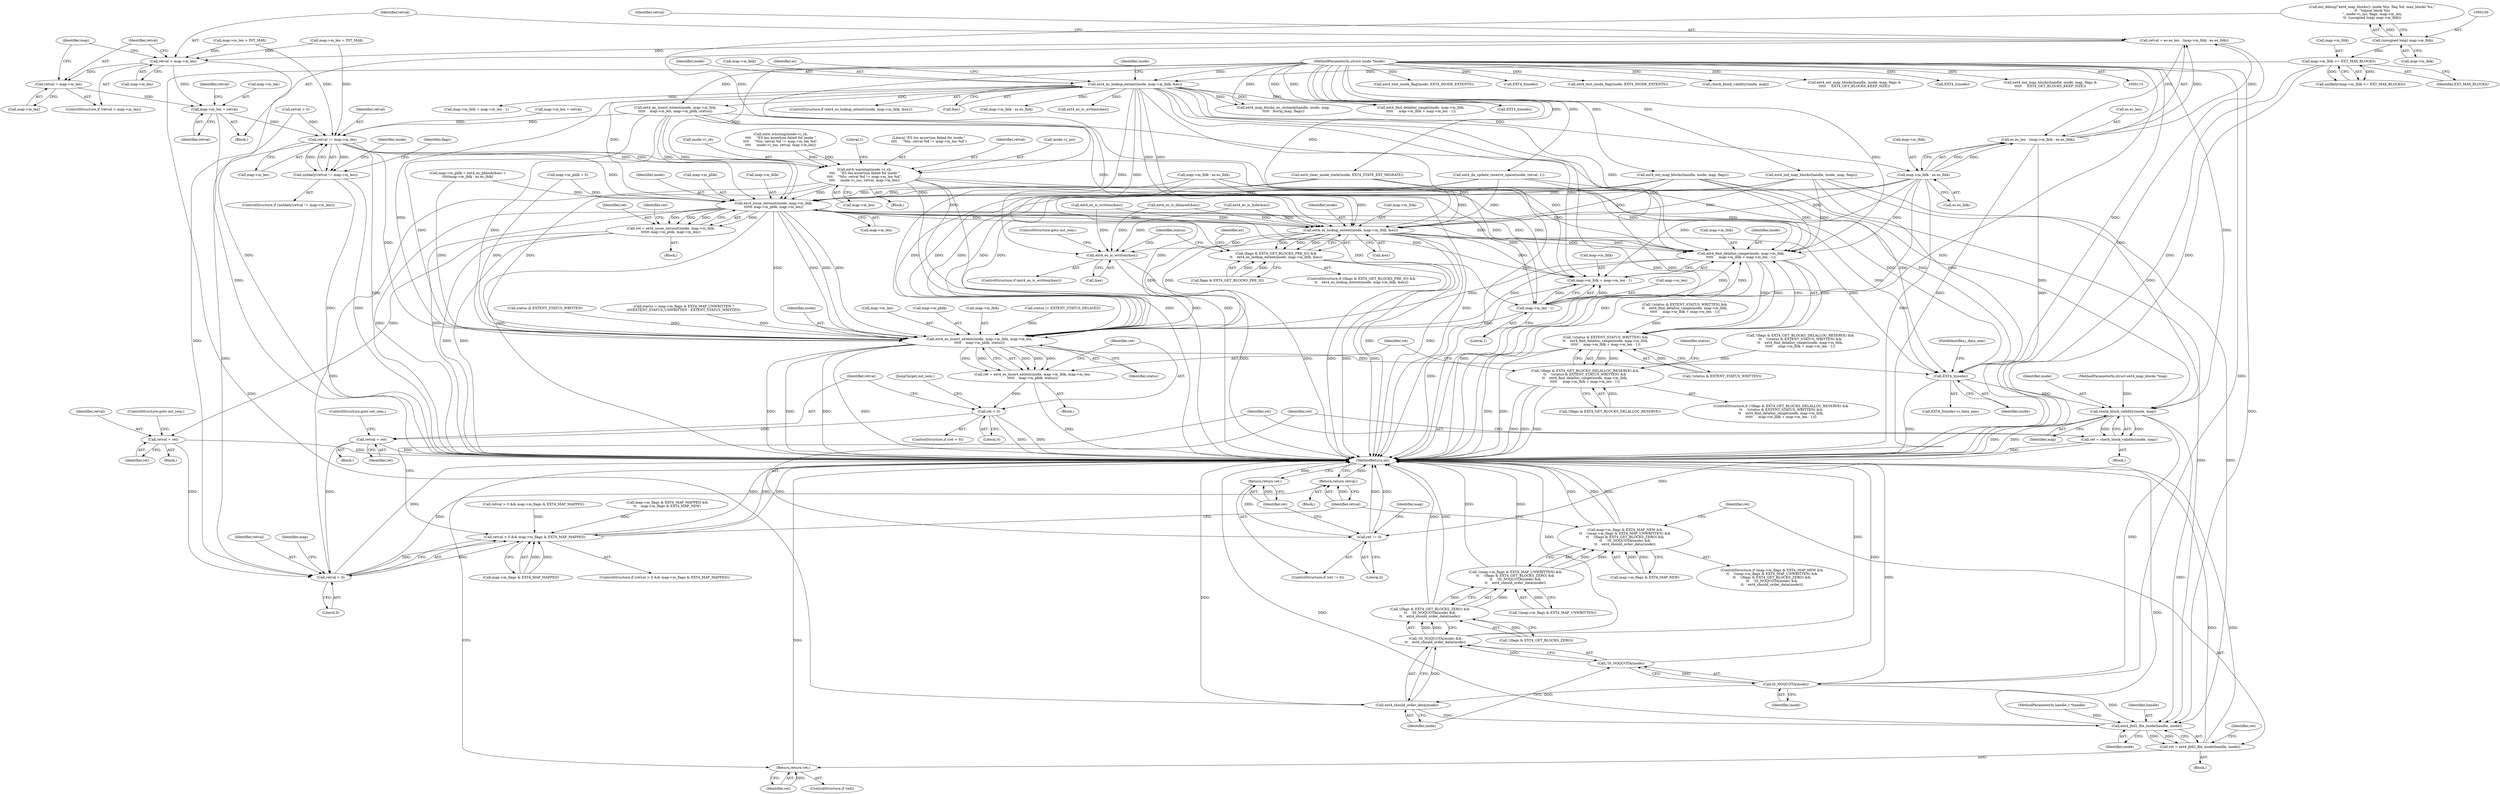 digraph "0_linux_06bd3c36a733ac27962fea7d6f47168841376824@integer" {
"1000263" [label="(Call,retval = es.es_len - (map->m_lblk - es.es_lblk))"];
"1000265" [label="(Call,es.es_len - (map->m_lblk - es.es_lblk))"];
"1000269" [label="(Call,map->m_lblk - es.es_lblk)"];
"1000177" [label="(Call,ext4_es_lookup_extent(inode, map->m_lblk, &es))"];
"1000117" [label="(MethodParameterIn,struct inode *inode)"];
"1000168" [label="(Call,map->m_lblk >= EXT_MAX_BLOCKS)"];
"1000149" [label="(Call,(unsigned long) map->m_lblk)"];
"1000277" [label="(Call,retval > map->m_len)"];
"1000282" [label="(Call,retval = map->m_len)"];
"1000287" [label="(Call,map->m_len = retval)"];
"1000545" [label="(Call,retval != map->m_len)"];
"1000544" [label="(Call,unlikely(retval != map->m_len))"];
"1000551" [label="(Call,ext4_warning(inode->i_sb,\n\t\t\t\t     \"ES len assertion failed for inode \"\n\t\t\t\t     \"%lu: retval %d != map->m_len %d\",\n\t\t\t\t     inode->i_ino, retval, map->m_len))"];
"1000584" [label="(Call,ext4_issue_zeroout(inode, map->m_lblk,\n\t\t\t\t\t\t map->m_pblk, map->m_len))"];
"1000582" [label="(Call,ret = ext4_issue_zeroout(inode, map->m_lblk,\n\t\t\t\t\t\t map->m_pblk, map->m_len))"];
"1000598" [label="(Call,retval = ret)"];
"1000690" [label="(Call,retval > 0)"];
"1000689" [label="(Call,retval > 0 && map->m_flags & EXT4_MAP_MAPPED)"];
"1000745" [label="(Return,return retval;)"];
"1000607" [label="(Call,ext4_es_lookup_extent(inode, map->m_lblk, &es))"];
"1000603" [label="(Call,(flags & EXT4_GET_BLOCKS_PRE_IO) &&\n\t\t    ext4_es_lookup_extent(inode, map->m_lblk, &es))"];
"1000616" [label="(Call,ext4_es_is_written(&es))"];
"1000641" [label="(Call,ext4_find_delalloc_range(inode, map->m_lblk,\n\t\t\t\t\t     map->m_lblk + map->m_len - 1))"];
"1000636" [label="(Call,!(status & EXTENT_STATUS_WRITTEN) &&\n\t\t    ext4_find_delalloc_range(inode, map->m_lblk,\n\t\t\t\t\t     map->m_lblk + map->m_len - 1))"];
"1000631" [label="(Call,!(flags & EXT4_GET_BLOCKS_DELALLOC_RESERVE) &&\n\t\t    !(status & EXTENT_STATUS_WRITTEN) &&\n\t\t    ext4_find_delalloc_range(inode, map->m_lblk,\n\t\t\t\t\t     map->m_lblk + map->m_len - 1))"];
"1000660" [label="(Call,ext4_es_insert_extent(inode, map->m_lblk, map->m_len,\n\t\t\t\t\t    map->m_pblk, status))"];
"1000658" [label="(Call,ret = ext4_es_insert_extent(inode, map->m_lblk, map->m_len,\n\t\t\t\t\t    map->m_pblk, status))"];
"1000673" [label="(Call,ret < 0)"];
"1000677" [label="(Call,retval = ret)"];
"1000685" [label="(Call,EXT4_I(inode))"];
"1000701" [label="(Call,check_block_validity(inode, map))"];
"1000699" [label="(Call,ret = check_block_validity(inode, map))"];
"1000705" [label="(Call,ret != 0)"];
"1000708" [label="(Return,return ret;)"];
"1000731" [label="(Call,IS_NOQUOTA(inode))"];
"1000730" [label="(Call,!IS_NOQUOTA(inode))"];
"1000729" [label="(Call,!IS_NOQUOTA(inode) &&\n\t\t    ext4_should_order_data(inode))"];
"1000724" [label="(Call,!(flags & EXT4_GET_BLOCKS_ZERO) &&\n\t\t    !IS_NOQUOTA(inode) &&\n\t\t    ext4_should_order_data(inode))"];
"1000717" [label="(Call,!(map->m_flags & EXT4_MAP_UNWRITTEN) &&\n\t\t    !(flags & EXT4_GET_BLOCKS_ZERO) &&\n\t\t    !IS_NOQUOTA(inode) &&\n\t\t    ext4_should_order_data(inode))"];
"1000711" [label="(Call,map->m_flags & EXT4_MAP_NEW &&\n\t\t    !(map->m_flags & EXT4_MAP_UNWRITTEN) &&\n\t\t    !(flags & EXT4_GET_BLOCKS_ZERO) &&\n\t\t    !IS_NOQUOTA(inode) &&\n\t\t    ext4_should_order_data(inode))"];
"1000733" [label="(Call,ext4_should_order_data(inode))"];
"1000738" [label="(Call,ext4_jbd2_file_inode(handle, inode))"];
"1000736" [label="(Call,ret = ext4_jbd2_file_inode(handle, inode))"];
"1000743" [label="(Return,return ret;)"];
"1000646" [label="(Call,map->m_lblk + map->m_len - 1)"];
"1000650" [label="(Call,map->m_len - 1)"];
"1000283" [label="(Identifier,retval)"];
"1000177" [label="(Call,ext4_es_lookup_extent(inode, map->m_lblk, &es))"];
"1000660" [label="(Call,ext4_es_insert_extent(inode, map->m_lblk, map->m_len,\n\t\t\t\t\t    map->m_pblk, status))"];
"1000491" [label="(Call,ext4_test_inode_flag(inode, EXT4_INODE_EXTENTS))"];
"1000279" [label="(Call,map->m_len)"];
"1000668" [label="(Call,map->m_pblk)"];
"1000651" [label="(Call,map->m_len)"];
"1000277" [label="(Call,retval > map->m_len)"];
"1000544" [label="(Call,unlikely(retval != map->m_len))"];
"1000597" [label="(Block,)"];
"1000600" [label="(Identifier,ret)"];
"1000745" [label="(Return,return retval;)"];
"1000463" [label="(Call,retval > 0 && map->m_flags & EXT4_MAP_MAPPED)"];
"1000118" [label="(MethodParameterIn,struct ext4_map_blocks *map)"];
"1000706" [label="(Identifier,ret)"];
"1000744" [label="(Identifier,ret)"];
"1000264" [label="(Identifier,retval)"];
"1000406" [label="(Call,ext4_es_insert_extent(inode, map->m_lblk,\n\t\t\t\t\t    map->m_len, map->m_pblk, status))"];
"1000685" [label="(Call,EXT4_I(inode))"];
"1000693" [label="(Call,map->m_flags & EXT4_MAP_MAPPED)"];
"1000642" [label="(Identifier,inode)"];
"1000552" [label="(Call,inode->i_sb)"];
"1000257" [label="(Block,)"];
"1000731" [label="(Call,IS_NOQUOTA(inode))"];
"1000630" [label="(ControlStructure,if (!(flags & EXT4_GET_BLOCKS_DELALLOC_RESERVE) &&\n\t\t    !(status & EXTENT_STATUS_WRITTEN) &&\n\t\t    ext4_find_delalloc_range(inode, map->m_lblk,\n\t\t\t\t\t     map->m_lblk + map->m_len - 1)))"];
"1000187" [label="(Call,ext4_es_is_written(&es))"];
"1000738" [label="(Call,ext4_jbd2_file_inode(handle, inode))"];
"1000604" [label="(Call,flags & EXT4_GET_BLOCKS_PRE_IO)"];
"1000547" [label="(Call,map->m_len)"];
"1000704" [label="(ControlStructure,if (ret != 0))"];
"1000609" [label="(Call,map->m_lblk)"];
"1000689" [label="(Call,retval > 0 && map->m_flags & EXT4_MAP_MAPPED)"];
"1000615" [label="(ControlStructure,if (ext4_es_is_written(&es)))"];
"1000690" [label="(Call,retval > 0)"];
"1000739" [label="(Identifier,handle)"];
"1000710" [label="(ControlStructure,if (map->m_flags & EXT4_MAP_NEW &&\n\t\t    !(map->m_flags & EXT4_MAP_UNWRITTEN) &&\n\t\t    !(flags & EXT4_GET_BLOCKS_ZERO) &&\n\t\t    !IS_NOQUOTA(inode) &&\n\t\t    ext4_should_order_data(inode)))"];
"1000428" [label="(Call,EXT4_I(inode))"];
"1000675" [label="(Literal,0)"];
"1000676" [label="(Block,)"];
"1000747" [label="(MethodReturn,int)"];
"1000553" [label="(Identifier,inode)"];
"1000736" [label="(Call,ret = ext4_jbd2_file_inode(handle, inode))"];
"1000497" [label="(Call,ext4_ext_map_blocks(handle, inode, map, flags))"];
"1000691" [label="(Identifier,retval)"];
"1000225" [label="(Call,map->m_lblk - es.es_lblk)"];
"1000612" [label="(Call,&es)"];
"1000172" [label="(Identifier,EXT_MAX_BLOCKS)"];
"1000506" [label="(Call,ext4_ind_map_blocks(handle, inode, map, flags))"];
"1000179" [label="(Call,map->m_lblk)"];
"1000743" [label="(Return,return ret;)"];
"1000270" [label="(Call,map->m_lblk)"];
"1000662" [label="(Call,map->m_lblk)"];
"1000700" [label="(Identifier,ret)"];
"1000560" [label="(Call,map->m_len)"];
"1000570" [label="(Call,map->m_flags & EXT4_MAP_MAPPED &&\n\t\t    map->m_flags & EXT4_MAP_NEW)"];
"1000116" [label="(MethodParameterIn,handle_t *handle)"];
"1000258" [label="(Call,map->m_pblk = 0)"];
"1000596" [label="(Identifier,ret)"];
"1000299" [label="(Call,ext4_map_blocks_es_recheck(handle, inode, map,\n\t\t\t\t\t   &orig_map, flags))"];
"1000679" [label="(Identifier,ret)"];
"1000681" [label="(JumpTarget,out_sem:)"];
"1000194" [label="(Call,map->m_pblk = ext4_es_pblock(&es) +\n\t\t\t\t\tmap->m_lblk - es.es_lblk)"];
"1000732" [label="(Identifier,inode)"];
"1000564" [label="(Literal,1)"];
"1000541" [label="(Block,)"];
"1000734" [label="(Identifier,inode)"];
"1000740" [label="(Identifier,inode)"];
"1000265" [label="(Call,es.es_len - (map->m_lblk - es.es_lblk))"];
"1000678" [label="(Identifier,retval)"];
"1000671" [label="(Identifier,status)"];
"1000592" [label="(Call,map->m_len)"];
"1000168" [label="(Call,map->m_lblk >= EXT_MAX_BLOCKS)"];
"1000568" [label="(Identifier,flags)"];
"1000632" [label="(Call,!(flags & EXT4_GET_BLOCKS_DELALLOC_RESERVE))"];
"1000140" [label="(Call,ext_debug(\"ext4_map_blocks(): inode %lu, flag %d, max_blocks %u,\"\n\t\t  \"logical block %lu\n\", inode->i_ino, flags, map->m_len,\n\t\t  (unsigned long) map->m_lblk))"];
"1000677" [label="(Call,retval = ret)"];
"1000120" [label="(Block,)"];
"1000699" [label="(Call,ret = check_block_validity(inode, map))"];
"1000392" [label="(Call,map->m_lblk + map->m_len - 1)"];
"1000550" [label="(Block,)"];
"1000659" [label="(Identifier,ret)"];
"1000672" [label="(ControlStructure,if (ret < 0))"];
"1000117" [label="(MethodParameterIn,struct inode *inode)"];
"1000189" [label="(Identifier,es)"];
"1000555" [label="(Literal,\"ES len assertion failed for inode \"\n\t\t\t\t     \"%lu: retval %d != map->m_len %d\")"];
"1000692" [label="(Literal,0)"];
"1000382" [label="(Call,!(status & EXTENT_STATUS_WRITTEN) &&\n\t\t    ext4_find_delalloc_range(inode, map->m_lblk,\n\t\t\t\t\t     map->m_lblk + map->m_len - 1))"];
"1000387" [label="(Call,ext4_find_delalloc_range(inode, map->m_lblk,\n\t\t\t\t\t     map->m_lblk + map->m_len - 1))"];
"1000741" [label="(ControlStructure,if (ret))"];
"1000284" [label="(Call,map->m_len)"];
"1000733" [label="(Call,ext4_should_order_data(inode))"];
"1000352" [label="(Call,ext4_warning(inode->i_sb,\n\t\t\t\t     \"ES len assertion failed for inode \"\n\t\t\t\t     \"%lu: retval %d != map->m_len %d\",\n\t\t\t\t     inode->i_ino, retval, map->m_len))"];
"1000282" [label="(Call,retval = map->m_len)"];
"1000742" [label="(Identifier,ret)"];
"1000287" [label="(Call,map->m_len = retval)"];
"1000656" [label="(Identifier,status)"];
"1000543" [label="(ControlStructure,if (unlikely(retval != map->m_len)))"];
"1000586" [label="(Call,map->m_lblk)"];
"1000643" [label="(Call,map->m_lblk)"];
"1000582" [label="(Call,ret = ext4_issue_zeroout(inode, map->m_lblk,\n\t\t\t\t\t\t map->m_pblk, map->m_len))"];
"1000655" [label="(Call,status |= EXTENT_STATUS_DELAYED)"];
"1000151" [label="(Call,map->m_lblk)"];
"1000169" [label="(Call,map->m_lblk)"];
"1000705" [label="(Call,ret != 0)"];
"1000263" [label="(Call,retval = es.es_len - (map->m_lblk - es.es_lblk))"];
"1000737" [label="(Identifier,ret)"];
"1000161" [label="(Call,map->m_len = INT_MAX)"];
"1000718" [label="(Call,!(map->m_flags & EXT4_MAP_UNWRITTEN))"];
"1000254" [label="(Call,ext4_es_is_hole(&es))"];
"1000636" [label="(Call,!(status & EXTENT_STATUS_WRITTEN) &&\n\t\t    ext4_find_delalloc_range(inode, map->m_lblk,\n\t\t\t\t\t     map->m_lblk + map->m_len - 1))"];
"1000709" [label="(Identifier,ret)"];
"1000291" [label="(Identifier,retval)"];
"1000585" [label="(Identifier,inode)"];
"1000641" [label="(Call,ext4_find_delalloc_range(inode, map->m_lblk,\n\t\t\t\t\t     map->m_lblk + map->m_len - 1))"];
"1000730" [label="(Call,!IS_NOQUOTA(inode))"];
"1000314" [label="(Call,ext4_test_inode_flag(inode, EXT4_INODE_EXTENTS))"];
"1000583" [label="(Identifier,ret)"];
"1000711" [label="(Call,map->m_flags & EXT4_MAP_NEW &&\n\t\t    !(map->m_flags & EXT4_MAP_UNWRITTEN) &&\n\t\t    !(flags & EXT4_GET_BLOCKS_ZERO) &&\n\t\t    !IS_NOQUOTA(inode) &&\n\t\t    ext4_should_order_data(inode))"];
"1000638" [label="(Call,status & EXTENT_STATUS_WRITTEN)"];
"1000695" [label="(Identifier,map)"];
"1000746" [label="(Identifier,retval)"];
"1000377" [label="(Call,!(flags & EXT4_GET_BLOCKS_DELALLOC_RESERVE) &&\n\t\t    !(status & EXTENT_STATUS_WRITTEN) &&\n\t\t    ext4_find_delalloc_range(inode, map->m_lblk,\n\t\t\t\t\t     map->m_lblk + map->m_len - 1))"];
"1000647" [label="(Call,map->m_lblk)"];
"1000269" [label="(Call,map->m_lblk - es.es_lblk)"];
"1000266" [label="(Call,es.es_len)"];
"1000620" [label="(Call,status = map->m_flags & EXT4_MAP_UNWRITTEN ?\n\t\t\t\tEXTENT_STATUS_UNWRITTEN : EXTENT_STATUS_WRITTEN)"];
"1000687" [label="(FieldIdentifier,i_data_sem)"];
"1000176" [label="(ControlStructure,if (ext4_es_lookup_extent(inode, map->m_lblk, &es)))"];
"1000658" [label="(Call,ret = ext4_es_insert_extent(inode, map->m_lblk, map->m_len,\n\t\t\t\t\t    map->m_pblk, status))"];
"1000546" [label="(Identifier,retval)"];
"1000650" [label="(Call,map->m_len - 1)"];
"1000619" [label="(ControlStructure,goto out_sem;)"];
"1000522" [label="(Call,ext4_clear_inode_state(inode, EXT4_STATE_EXT_MIGRATE))"];
"1000654" [label="(Literal,1)"];
"1000607" [label="(Call,ext4_es_lookup_extent(inode, map->m_lblk, &es))"];
"1000149" [label="(Call,(unsigned long) map->m_lblk)"];
"1000538" [label="(Call,retval > 0)"];
"1000293" [label="(Identifier,retval)"];
"1000661" [label="(Identifier,inode)"];
"1000445" [label="(Call,check_block_validity(inode, map))"];
"1000545" [label="(Call,retval != map->m_len)"];
"1000665" [label="(Call,map->m_len)"];
"1000617" [label="(Call,&es)"];
"1000725" [label="(Call,!(flags & EXT4_GET_BLOCKS_ZERO))"];
"1000602" [label="(ControlStructure,if ((flags & EXT4_GET_BLOCKS_PRE_IO) &&\n\t\t    ext4_es_lookup_extent(inode, map->m_lblk, &es)))"];
"1000729" [label="(Call,!IS_NOQUOTA(inode) &&\n\t\t    ext4_should_order_data(inode))"];
"1000684" [label="(Call,EXT4_I(inode)->i_data_sem)"];
"1000276" [label="(ControlStructure,if (retval > map->m_len))"];
"1000320" [label="(Call,ext4_ext_map_blocks(handle, inode, map, flags &\n\t\t\t\t\t     EXT4_GET_BLOCKS_KEEP_SIZE))"];
"1000603" [label="(Call,(flags & EXT4_GET_BLOCKS_PRE_IO) &&\n\t\t    ext4_es_lookup_extent(inode, map->m_lblk, &es))"];
"1000288" [label="(Call,map->m_len)"];
"1000646" [label="(Call,map->m_lblk + map->m_len - 1)"];
"1000289" [label="(Identifier,map)"];
"1000156" [label="(Call,map->m_len > INT_MAX)"];
"1000598" [label="(Call,retval = ret)"];
"1000599" [label="(Identifier,retval)"];
"1000703" [label="(Identifier,map)"];
"1000589" [label="(Call,map->m_pblk)"];
"1000584" [label="(Call,ext4_issue_zeroout(inode, map->m_lblk,\n\t\t\t\t\t\t map->m_pblk, map->m_len))"];
"1000608" [label="(Identifier,inode)"];
"1000724" [label="(Call,!(flags & EXT4_GET_BLOCKS_ZERO) &&\n\t\t    !IS_NOQUOTA(inode) &&\n\t\t    ext4_should_order_data(inode))"];
"1000581" [label="(Block,)"];
"1000714" [label="(Identifier,map)"];
"1000708" [label="(Return,return ret;)"];
"1000712" [label="(Call,map->m_flags & EXT4_MAP_NEW)"];
"1000182" [label="(Call,&es)"];
"1000686" [label="(Identifier,inode)"];
"1000251" [label="(Call,ext4_es_is_delayed(&es))"];
"1000707" [label="(Literal,0)"];
"1000311" [label="(Identifier,inode)"];
"1000214" [label="(Call,ext4_es_is_written(&es))"];
"1000618" [label="(Identifier,es)"];
"1000178" [label="(Identifier,inode)"];
"1000601" [label="(ControlStructure,goto out_sem;)"];
"1000559" [label="(Identifier,retval)"];
"1000680" [label="(ControlStructure,goto out_sem;)"];
"1000735" [label="(Block,)"];
"1000487" [label="(Call,EXT4_I(inode))"];
"1000621" [label="(Identifier,status)"];
"1000674" [label="(Identifier,ret)"];
"1000273" [label="(Call,es.es_lblk)"];
"1000717" [label="(Call,!(map->m_flags & EXT4_MAP_UNWRITTEN) &&\n\t\t    !(flags & EXT4_GET_BLOCKS_ZERO) &&\n\t\t    !IS_NOQUOTA(inode) &&\n\t\t    ext4_should_order_data(inode))"];
"1000616" [label="(Call,ext4_es_is_written(&es))"];
"1000331" [label="(Call,ext4_ind_map_blocks(handle, inode, map, flags &\n\t\t\t\t\t     EXT4_GET_BLOCKS_KEEP_SIZE))"];
"1000551" [label="(Call,ext4_warning(inode->i_sb,\n\t\t\t\t     \"ES len assertion failed for inode \"\n\t\t\t\t     \"%lu: retval %d != map->m_len %d\",\n\t\t\t\t     inode->i_ino, retval, map->m_len))"];
"1000698" [label="(Block,)"];
"1000556" [label="(Call,inode->i_ino)"];
"1000243" [label="(Call,map->m_len = retval)"];
"1000701" [label="(Call,check_block_validity(inode, map))"];
"1000631" [label="(Call,!(flags & EXT4_GET_BLOCKS_DELALLOC_RESERVE) &&\n\t\t    !(status & EXTENT_STATUS_WRITTEN) &&\n\t\t    ext4_find_delalloc_range(inode, map->m_lblk,\n\t\t\t\t\t     map->m_lblk + map->m_len - 1))"];
"1000702" [label="(Identifier,inode)"];
"1000673" [label="(Call,ret < 0)"];
"1000278" [label="(Identifier,retval)"];
"1000688" [label="(ControlStructure,if (retval > 0 && map->m_flags & EXT4_MAP_MAPPED))"];
"1000202" [label="(Call,map->m_lblk - es.es_lblk)"];
"1000637" [label="(Call,!(status & EXTENT_STATUS_WRITTEN))"];
"1000167" [label="(Call,unlikely(map->m_lblk >= EXT_MAX_BLOCKS))"];
"1000310" [label="(Call,EXT4_I(inode))"];
"1000533" [label="(Call,ext4_da_update_reserve_space(inode, retval, 1))"];
"1000263" -> "1000257"  [label="AST: "];
"1000263" -> "1000265"  [label="CFG: "];
"1000264" -> "1000263"  [label="AST: "];
"1000265" -> "1000263"  [label="AST: "];
"1000278" -> "1000263"  [label="CFG: "];
"1000263" -> "1000747"  [label="DDG: "];
"1000265" -> "1000263"  [label="DDG: "];
"1000265" -> "1000263"  [label="DDG: "];
"1000263" -> "1000277"  [label="DDG: "];
"1000265" -> "1000269"  [label="CFG: "];
"1000266" -> "1000265"  [label="AST: "];
"1000269" -> "1000265"  [label="AST: "];
"1000265" -> "1000747"  [label="DDG: "];
"1000265" -> "1000747"  [label="DDG: "];
"1000269" -> "1000265"  [label="DDG: "];
"1000269" -> "1000265"  [label="DDG: "];
"1000269" -> "1000273"  [label="CFG: "];
"1000270" -> "1000269"  [label="AST: "];
"1000273" -> "1000269"  [label="AST: "];
"1000269" -> "1000747"  [label="DDG: "];
"1000269" -> "1000747"  [label="DDG: "];
"1000177" -> "1000269"  [label="DDG: "];
"1000269" -> "1000584"  [label="DDG: "];
"1000269" -> "1000607"  [label="DDG: "];
"1000269" -> "1000641"  [label="DDG: "];
"1000269" -> "1000646"  [label="DDG: "];
"1000269" -> "1000660"  [label="DDG: "];
"1000177" -> "1000176"  [label="AST: "];
"1000177" -> "1000182"  [label="CFG: "];
"1000178" -> "1000177"  [label="AST: "];
"1000179" -> "1000177"  [label="AST: "];
"1000182" -> "1000177"  [label="AST: "];
"1000189" -> "1000177"  [label="CFG: "];
"1000311" -> "1000177"  [label="CFG: "];
"1000177" -> "1000747"  [label="DDG: "];
"1000177" -> "1000747"  [label="DDG: "];
"1000177" -> "1000747"  [label="DDG: "];
"1000117" -> "1000177"  [label="DDG: "];
"1000168" -> "1000177"  [label="DDG: "];
"1000177" -> "1000187"  [label="DDG: "];
"1000177" -> "1000202"  [label="DDG: "];
"1000177" -> "1000299"  [label="DDG: "];
"1000177" -> "1000310"  [label="DDG: "];
"1000177" -> "1000387"  [label="DDG: "];
"1000177" -> "1000392"  [label="DDG: "];
"1000177" -> "1000406"  [label="DDG: "];
"1000177" -> "1000584"  [label="DDG: "];
"1000177" -> "1000603"  [label="DDG: "];
"1000177" -> "1000607"  [label="DDG: "];
"1000177" -> "1000607"  [label="DDG: "];
"1000177" -> "1000616"  [label="DDG: "];
"1000177" -> "1000641"  [label="DDG: "];
"1000177" -> "1000646"  [label="DDG: "];
"1000177" -> "1000660"  [label="DDG: "];
"1000117" -> "1000115"  [label="AST: "];
"1000117" -> "1000747"  [label="DDG: "];
"1000117" -> "1000299"  [label="DDG: "];
"1000117" -> "1000310"  [label="DDG: "];
"1000117" -> "1000314"  [label="DDG: "];
"1000117" -> "1000320"  [label="DDG: "];
"1000117" -> "1000331"  [label="DDG: "];
"1000117" -> "1000387"  [label="DDG: "];
"1000117" -> "1000406"  [label="DDG: "];
"1000117" -> "1000428"  [label="DDG: "];
"1000117" -> "1000445"  [label="DDG: "];
"1000117" -> "1000487"  [label="DDG: "];
"1000117" -> "1000491"  [label="DDG: "];
"1000117" -> "1000497"  [label="DDG: "];
"1000117" -> "1000506"  [label="DDG: "];
"1000117" -> "1000522"  [label="DDG: "];
"1000117" -> "1000533"  [label="DDG: "];
"1000117" -> "1000584"  [label="DDG: "];
"1000117" -> "1000607"  [label="DDG: "];
"1000117" -> "1000641"  [label="DDG: "];
"1000117" -> "1000660"  [label="DDG: "];
"1000117" -> "1000685"  [label="DDG: "];
"1000117" -> "1000701"  [label="DDG: "];
"1000117" -> "1000731"  [label="DDG: "];
"1000117" -> "1000733"  [label="DDG: "];
"1000117" -> "1000738"  [label="DDG: "];
"1000168" -> "1000167"  [label="AST: "];
"1000168" -> "1000172"  [label="CFG: "];
"1000169" -> "1000168"  [label="AST: "];
"1000172" -> "1000168"  [label="AST: "];
"1000167" -> "1000168"  [label="CFG: "];
"1000168" -> "1000747"  [label="DDG: "];
"1000168" -> "1000747"  [label="DDG: "];
"1000168" -> "1000167"  [label="DDG: "];
"1000168" -> "1000167"  [label="DDG: "];
"1000149" -> "1000168"  [label="DDG: "];
"1000149" -> "1000140"  [label="AST: "];
"1000149" -> "1000151"  [label="CFG: "];
"1000150" -> "1000149"  [label="AST: "];
"1000151" -> "1000149"  [label="AST: "];
"1000140" -> "1000149"  [label="CFG: "];
"1000149" -> "1000140"  [label="DDG: "];
"1000277" -> "1000276"  [label="AST: "];
"1000277" -> "1000279"  [label="CFG: "];
"1000278" -> "1000277"  [label="AST: "];
"1000279" -> "1000277"  [label="AST: "];
"1000283" -> "1000277"  [label="CFG: "];
"1000289" -> "1000277"  [label="CFG: "];
"1000277" -> "1000747"  [label="DDG: "];
"1000156" -> "1000277"  [label="DDG: "];
"1000161" -> "1000277"  [label="DDG: "];
"1000277" -> "1000282"  [label="DDG: "];
"1000277" -> "1000287"  [label="DDG: "];
"1000282" -> "1000276"  [label="AST: "];
"1000282" -> "1000284"  [label="CFG: "];
"1000283" -> "1000282"  [label="AST: "];
"1000284" -> "1000282"  [label="AST: "];
"1000289" -> "1000282"  [label="CFG: "];
"1000282" -> "1000287"  [label="DDG: "];
"1000287" -> "1000257"  [label="AST: "];
"1000287" -> "1000291"  [label="CFG: "];
"1000288" -> "1000287"  [label="AST: "];
"1000291" -> "1000287"  [label="AST: "];
"1000293" -> "1000287"  [label="CFG: "];
"1000287" -> "1000747"  [label="DDG: "];
"1000287" -> "1000545"  [label="DDG: "];
"1000545" -> "1000544"  [label="AST: "];
"1000545" -> "1000547"  [label="CFG: "];
"1000546" -> "1000545"  [label="AST: "];
"1000547" -> "1000545"  [label="AST: "];
"1000544" -> "1000545"  [label="CFG: "];
"1000545" -> "1000747"  [label="DDG: "];
"1000545" -> "1000544"  [label="DDG: "];
"1000545" -> "1000544"  [label="DDG: "];
"1000538" -> "1000545"  [label="DDG: "];
"1000406" -> "1000545"  [label="DDG: "];
"1000156" -> "1000545"  [label="DDG: "];
"1000243" -> "1000545"  [label="DDG: "];
"1000161" -> "1000545"  [label="DDG: "];
"1000545" -> "1000551"  [label="DDG: "];
"1000545" -> "1000551"  [label="DDG: "];
"1000545" -> "1000584"  [label="DDG: "];
"1000545" -> "1000650"  [label="DDG: "];
"1000545" -> "1000660"  [label="DDG: "];
"1000545" -> "1000690"  [label="DDG: "];
"1000544" -> "1000543"  [label="AST: "];
"1000553" -> "1000544"  [label="CFG: "];
"1000568" -> "1000544"  [label="CFG: "];
"1000544" -> "1000747"  [label="DDG: "];
"1000544" -> "1000747"  [label="DDG: "];
"1000551" -> "1000550"  [label="AST: "];
"1000551" -> "1000560"  [label="CFG: "];
"1000552" -> "1000551"  [label="AST: "];
"1000555" -> "1000551"  [label="AST: "];
"1000556" -> "1000551"  [label="AST: "];
"1000559" -> "1000551"  [label="AST: "];
"1000560" -> "1000551"  [label="AST: "];
"1000564" -> "1000551"  [label="CFG: "];
"1000551" -> "1000747"  [label="DDG: "];
"1000551" -> "1000747"  [label="DDG: "];
"1000551" -> "1000747"  [label="DDG: "];
"1000551" -> "1000747"  [label="DDG: "];
"1000352" -> "1000551"  [label="DDG: "];
"1000352" -> "1000551"  [label="DDG: "];
"1000140" -> "1000551"  [label="DDG: "];
"1000551" -> "1000584"  [label="DDG: "];
"1000551" -> "1000650"  [label="DDG: "];
"1000551" -> "1000660"  [label="DDG: "];
"1000551" -> "1000690"  [label="DDG: "];
"1000584" -> "1000582"  [label="AST: "];
"1000584" -> "1000592"  [label="CFG: "];
"1000585" -> "1000584"  [label="AST: "];
"1000586" -> "1000584"  [label="AST: "];
"1000589" -> "1000584"  [label="AST: "];
"1000592" -> "1000584"  [label="AST: "];
"1000582" -> "1000584"  [label="CFG: "];
"1000584" -> "1000747"  [label="DDG: "];
"1000584" -> "1000747"  [label="DDG: "];
"1000584" -> "1000747"  [label="DDG: "];
"1000584" -> "1000582"  [label="DDG: "];
"1000584" -> "1000582"  [label="DDG: "];
"1000584" -> "1000582"  [label="DDG: "];
"1000584" -> "1000582"  [label="DDG: "];
"1000497" -> "1000584"  [label="DDG: "];
"1000533" -> "1000584"  [label="DDG: "];
"1000522" -> "1000584"  [label="DDG: "];
"1000506" -> "1000584"  [label="DDG: "];
"1000225" -> "1000584"  [label="DDG: "];
"1000406" -> "1000584"  [label="DDG: "];
"1000406" -> "1000584"  [label="DDG: "];
"1000258" -> "1000584"  [label="DDG: "];
"1000194" -> "1000584"  [label="DDG: "];
"1000584" -> "1000607"  [label="DDG: "];
"1000584" -> "1000607"  [label="DDG: "];
"1000584" -> "1000641"  [label="DDG: "];
"1000584" -> "1000641"  [label="DDG: "];
"1000584" -> "1000646"  [label="DDG: "];
"1000584" -> "1000650"  [label="DDG: "];
"1000584" -> "1000660"  [label="DDG: "];
"1000584" -> "1000660"  [label="DDG: "];
"1000584" -> "1000660"  [label="DDG: "];
"1000584" -> "1000660"  [label="DDG: "];
"1000584" -> "1000685"  [label="DDG: "];
"1000582" -> "1000581"  [label="AST: "];
"1000583" -> "1000582"  [label="AST: "];
"1000596" -> "1000582"  [label="CFG: "];
"1000582" -> "1000747"  [label="DDG: "];
"1000582" -> "1000747"  [label="DDG: "];
"1000582" -> "1000598"  [label="DDG: "];
"1000598" -> "1000597"  [label="AST: "];
"1000598" -> "1000600"  [label="CFG: "];
"1000599" -> "1000598"  [label="AST: "];
"1000600" -> "1000598"  [label="AST: "];
"1000601" -> "1000598"  [label="CFG: "];
"1000598" -> "1000747"  [label="DDG: "];
"1000598" -> "1000690"  [label="DDG: "];
"1000690" -> "1000689"  [label="AST: "];
"1000690" -> "1000692"  [label="CFG: "];
"1000691" -> "1000690"  [label="AST: "];
"1000692" -> "1000690"  [label="AST: "];
"1000695" -> "1000690"  [label="CFG: "];
"1000689" -> "1000690"  [label="CFG: "];
"1000690" -> "1000747"  [label="DDG: "];
"1000690" -> "1000689"  [label="DDG: "];
"1000690" -> "1000689"  [label="DDG: "];
"1000677" -> "1000690"  [label="DDG: "];
"1000538" -> "1000690"  [label="DDG: "];
"1000690" -> "1000745"  [label="DDG: "];
"1000689" -> "1000688"  [label="AST: "];
"1000689" -> "1000693"  [label="CFG: "];
"1000693" -> "1000689"  [label="AST: "];
"1000700" -> "1000689"  [label="CFG: "];
"1000746" -> "1000689"  [label="CFG: "];
"1000689" -> "1000747"  [label="DDG: "];
"1000689" -> "1000747"  [label="DDG: "];
"1000689" -> "1000747"  [label="DDG: "];
"1000693" -> "1000689"  [label="DDG: "];
"1000693" -> "1000689"  [label="DDG: "];
"1000570" -> "1000689"  [label="DDG: "];
"1000463" -> "1000689"  [label="DDG: "];
"1000745" -> "1000120"  [label="AST: "];
"1000745" -> "1000746"  [label="CFG: "];
"1000746" -> "1000745"  [label="AST: "];
"1000747" -> "1000745"  [label="CFG: "];
"1000745" -> "1000747"  [label="DDG: "];
"1000746" -> "1000745"  [label="DDG: "];
"1000607" -> "1000603"  [label="AST: "];
"1000607" -> "1000612"  [label="CFG: "];
"1000608" -> "1000607"  [label="AST: "];
"1000609" -> "1000607"  [label="AST: "];
"1000612" -> "1000607"  [label="AST: "];
"1000603" -> "1000607"  [label="CFG: "];
"1000607" -> "1000747"  [label="DDG: "];
"1000607" -> "1000747"  [label="DDG: "];
"1000607" -> "1000603"  [label="DDG: "];
"1000607" -> "1000603"  [label="DDG: "];
"1000607" -> "1000603"  [label="DDG: "];
"1000497" -> "1000607"  [label="DDG: "];
"1000533" -> "1000607"  [label="DDG: "];
"1000522" -> "1000607"  [label="DDG: "];
"1000506" -> "1000607"  [label="DDG: "];
"1000225" -> "1000607"  [label="DDG: "];
"1000406" -> "1000607"  [label="DDG: "];
"1000254" -> "1000607"  [label="DDG: "];
"1000251" -> "1000607"  [label="DDG: "];
"1000214" -> "1000607"  [label="DDG: "];
"1000607" -> "1000616"  [label="DDG: "];
"1000607" -> "1000641"  [label="DDG: "];
"1000607" -> "1000641"  [label="DDG: "];
"1000607" -> "1000646"  [label="DDG: "];
"1000607" -> "1000660"  [label="DDG: "];
"1000607" -> "1000660"  [label="DDG: "];
"1000607" -> "1000685"  [label="DDG: "];
"1000603" -> "1000602"  [label="AST: "];
"1000603" -> "1000604"  [label="CFG: "];
"1000604" -> "1000603"  [label="AST: "];
"1000618" -> "1000603"  [label="CFG: "];
"1000621" -> "1000603"  [label="CFG: "];
"1000603" -> "1000747"  [label="DDG: "];
"1000603" -> "1000747"  [label="DDG: "];
"1000603" -> "1000747"  [label="DDG: "];
"1000604" -> "1000603"  [label="DDG: "];
"1000604" -> "1000603"  [label="DDG: "];
"1000616" -> "1000615"  [label="AST: "];
"1000616" -> "1000617"  [label="CFG: "];
"1000617" -> "1000616"  [label="AST: "];
"1000619" -> "1000616"  [label="CFG: "];
"1000621" -> "1000616"  [label="CFG: "];
"1000616" -> "1000747"  [label="DDG: "];
"1000616" -> "1000747"  [label="DDG: "];
"1000254" -> "1000616"  [label="DDG: "];
"1000251" -> "1000616"  [label="DDG: "];
"1000214" -> "1000616"  [label="DDG: "];
"1000641" -> "1000636"  [label="AST: "];
"1000641" -> "1000646"  [label="CFG: "];
"1000642" -> "1000641"  [label="AST: "];
"1000643" -> "1000641"  [label="AST: "];
"1000646" -> "1000641"  [label="AST: "];
"1000636" -> "1000641"  [label="CFG: "];
"1000641" -> "1000747"  [label="DDG: "];
"1000641" -> "1000636"  [label="DDG: "];
"1000641" -> "1000636"  [label="DDG: "];
"1000641" -> "1000636"  [label="DDG: "];
"1000497" -> "1000641"  [label="DDG: "];
"1000533" -> "1000641"  [label="DDG: "];
"1000522" -> "1000641"  [label="DDG: "];
"1000506" -> "1000641"  [label="DDG: "];
"1000225" -> "1000641"  [label="DDG: "];
"1000406" -> "1000641"  [label="DDG: "];
"1000650" -> "1000641"  [label="DDG: "];
"1000650" -> "1000641"  [label="DDG: "];
"1000641" -> "1000660"  [label="DDG: "];
"1000641" -> "1000660"  [label="DDG: "];
"1000636" -> "1000631"  [label="AST: "];
"1000636" -> "1000637"  [label="CFG: "];
"1000637" -> "1000636"  [label="AST: "];
"1000631" -> "1000636"  [label="CFG: "];
"1000636" -> "1000747"  [label="DDG: "];
"1000636" -> "1000747"  [label="DDG: "];
"1000636" -> "1000631"  [label="DDG: "];
"1000636" -> "1000631"  [label="DDG: "];
"1000637" -> "1000636"  [label="DDG: "];
"1000382" -> "1000636"  [label="DDG: "];
"1000631" -> "1000630"  [label="AST: "];
"1000631" -> "1000632"  [label="CFG: "];
"1000632" -> "1000631"  [label="AST: "];
"1000656" -> "1000631"  [label="CFG: "];
"1000659" -> "1000631"  [label="CFG: "];
"1000631" -> "1000747"  [label="DDG: "];
"1000631" -> "1000747"  [label="DDG: "];
"1000631" -> "1000747"  [label="DDG: "];
"1000632" -> "1000631"  [label="DDG: "];
"1000377" -> "1000631"  [label="DDG: "];
"1000660" -> "1000658"  [label="AST: "];
"1000660" -> "1000671"  [label="CFG: "];
"1000661" -> "1000660"  [label="AST: "];
"1000662" -> "1000660"  [label="AST: "];
"1000665" -> "1000660"  [label="AST: "];
"1000668" -> "1000660"  [label="AST: "];
"1000671" -> "1000660"  [label="AST: "];
"1000658" -> "1000660"  [label="CFG: "];
"1000660" -> "1000747"  [label="DDG: "];
"1000660" -> "1000747"  [label="DDG: "];
"1000660" -> "1000747"  [label="DDG: "];
"1000660" -> "1000747"  [label="DDG: "];
"1000660" -> "1000658"  [label="DDG: "];
"1000660" -> "1000658"  [label="DDG: "];
"1000660" -> "1000658"  [label="DDG: "];
"1000660" -> "1000658"  [label="DDG: "];
"1000660" -> "1000658"  [label="DDG: "];
"1000497" -> "1000660"  [label="DDG: "];
"1000533" -> "1000660"  [label="DDG: "];
"1000522" -> "1000660"  [label="DDG: "];
"1000506" -> "1000660"  [label="DDG: "];
"1000225" -> "1000660"  [label="DDG: "];
"1000406" -> "1000660"  [label="DDG: "];
"1000406" -> "1000660"  [label="DDG: "];
"1000650" -> "1000660"  [label="DDG: "];
"1000258" -> "1000660"  [label="DDG: "];
"1000194" -> "1000660"  [label="DDG: "];
"1000655" -> "1000660"  [label="DDG: "];
"1000638" -> "1000660"  [label="DDG: "];
"1000620" -> "1000660"  [label="DDG: "];
"1000660" -> "1000685"  [label="DDG: "];
"1000658" -> "1000541"  [label="AST: "];
"1000659" -> "1000658"  [label="AST: "];
"1000674" -> "1000658"  [label="CFG: "];
"1000658" -> "1000747"  [label="DDG: "];
"1000658" -> "1000673"  [label="DDG: "];
"1000673" -> "1000672"  [label="AST: "];
"1000673" -> "1000675"  [label="CFG: "];
"1000674" -> "1000673"  [label="AST: "];
"1000675" -> "1000673"  [label="AST: "];
"1000678" -> "1000673"  [label="CFG: "];
"1000681" -> "1000673"  [label="CFG: "];
"1000673" -> "1000747"  [label="DDG: "];
"1000673" -> "1000747"  [label="DDG: "];
"1000673" -> "1000677"  [label="DDG: "];
"1000677" -> "1000676"  [label="AST: "];
"1000677" -> "1000679"  [label="CFG: "];
"1000678" -> "1000677"  [label="AST: "];
"1000679" -> "1000677"  [label="AST: "];
"1000680" -> "1000677"  [label="CFG: "];
"1000677" -> "1000747"  [label="DDG: "];
"1000685" -> "1000684"  [label="AST: "];
"1000685" -> "1000686"  [label="CFG: "];
"1000686" -> "1000685"  [label="AST: "];
"1000687" -> "1000685"  [label="CFG: "];
"1000685" -> "1000747"  [label="DDG: "];
"1000497" -> "1000685"  [label="DDG: "];
"1000533" -> "1000685"  [label="DDG: "];
"1000522" -> "1000685"  [label="DDG: "];
"1000506" -> "1000685"  [label="DDG: "];
"1000685" -> "1000701"  [label="DDG: "];
"1000701" -> "1000699"  [label="AST: "];
"1000701" -> "1000703"  [label="CFG: "];
"1000702" -> "1000701"  [label="AST: "];
"1000703" -> "1000701"  [label="AST: "];
"1000699" -> "1000701"  [label="CFG: "];
"1000701" -> "1000747"  [label="DDG: "];
"1000701" -> "1000747"  [label="DDG: "];
"1000701" -> "1000699"  [label="DDG: "];
"1000701" -> "1000699"  [label="DDG: "];
"1000506" -> "1000701"  [label="DDG: "];
"1000497" -> "1000701"  [label="DDG: "];
"1000118" -> "1000701"  [label="DDG: "];
"1000701" -> "1000731"  [label="DDG: "];
"1000701" -> "1000738"  [label="DDG: "];
"1000699" -> "1000698"  [label="AST: "];
"1000700" -> "1000699"  [label="AST: "];
"1000706" -> "1000699"  [label="CFG: "];
"1000699" -> "1000747"  [label="DDG: "];
"1000699" -> "1000705"  [label="DDG: "];
"1000705" -> "1000704"  [label="AST: "];
"1000705" -> "1000707"  [label="CFG: "];
"1000706" -> "1000705"  [label="AST: "];
"1000707" -> "1000705"  [label="AST: "];
"1000709" -> "1000705"  [label="CFG: "];
"1000714" -> "1000705"  [label="CFG: "];
"1000705" -> "1000747"  [label="DDG: "];
"1000705" -> "1000747"  [label="DDG: "];
"1000705" -> "1000708"  [label="DDG: "];
"1000708" -> "1000704"  [label="AST: "];
"1000708" -> "1000709"  [label="CFG: "];
"1000709" -> "1000708"  [label="AST: "];
"1000747" -> "1000708"  [label="CFG: "];
"1000708" -> "1000747"  [label="DDG: "];
"1000709" -> "1000708"  [label="DDG: "];
"1000731" -> "1000730"  [label="AST: "];
"1000731" -> "1000732"  [label="CFG: "];
"1000732" -> "1000731"  [label="AST: "];
"1000730" -> "1000731"  [label="CFG: "];
"1000731" -> "1000747"  [label="DDG: "];
"1000731" -> "1000730"  [label="DDG: "];
"1000731" -> "1000733"  [label="DDG: "];
"1000731" -> "1000738"  [label="DDG: "];
"1000730" -> "1000729"  [label="AST: "];
"1000734" -> "1000730"  [label="CFG: "];
"1000729" -> "1000730"  [label="CFG: "];
"1000730" -> "1000747"  [label="DDG: "];
"1000730" -> "1000729"  [label="DDG: "];
"1000729" -> "1000724"  [label="AST: "];
"1000729" -> "1000733"  [label="CFG: "];
"1000733" -> "1000729"  [label="AST: "];
"1000724" -> "1000729"  [label="CFG: "];
"1000729" -> "1000747"  [label="DDG: "];
"1000729" -> "1000747"  [label="DDG: "];
"1000729" -> "1000724"  [label="DDG: "];
"1000729" -> "1000724"  [label="DDG: "];
"1000733" -> "1000729"  [label="DDG: "];
"1000724" -> "1000717"  [label="AST: "];
"1000724" -> "1000725"  [label="CFG: "];
"1000725" -> "1000724"  [label="AST: "];
"1000717" -> "1000724"  [label="CFG: "];
"1000724" -> "1000747"  [label="DDG: "];
"1000724" -> "1000747"  [label="DDG: "];
"1000724" -> "1000717"  [label="DDG: "];
"1000724" -> "1000717"  [label="DDG: "];
"1000725" -> "1000724"  [label="DDG: "];
"1000717" -> "1000711"  [label="AST: "];
"1000717" -> "1000718"  [label="CFG: "];
"1000718" -> "1000717"  [label="AST: "];
"1000711" -> "1000717"  [label="CFG: "];
"1000717" -> "1000747"  [label="DDG: "];
"1000717" -> "1000747"  [label="DDG: "];
"1000717" -> "1000711"  [label="DDG: "];
"1000717" -> "1000711"  [label="DDG: "];
"1000718" -> "1000717"  [label="DDG: "];
"1000711" -> "1000710"  [label="AST: "];
"1000711" -> "1000712"  [label="CFG: "];
"1000712" -> "1000711"  [label="AST: "];
"1000737" -> "1000711"  [label="CFG: "];
"1000746" -> "1000711"  [label="CFG: "];
"1000711" -> "1000747"  [label="DDG: "];
"1000711" -> "1000747"  [label="DDG: "];
"1000711" -> "1000747"  [label="DDG: "];
"1000712" -> "1000711"  [label="DDG: "];
"1000712" -> "1000711"  [label="DDG: "];
"1000733" -> "1000734"  [label="CFG: "];
"1000734" -> "1000733"  [label="AST: "];
"1000733" -> "1000747"  [label="DDG: "];
"1000733" -> "1000738"  [label="DDG: "];
"1000738" -> "1000736"  [label="AST: "];
"1000738" -> "1000740"  [label="CFG: "];
"1000739" -> "1000738"  [label="AST: "];
"1000740" -> "1000738"  [label="AST: "];
"1000736" -> "1000738"  [label="CFG: "];
"1000738" -> "1000747"  [label="DDG: "];
"1000738" -> "1000747"  [label="DDG: "];
"1000738" -> "1000736"  [label="DDG: "];
"1000738" -> "1000736"  [label="DDG: "];
"1000497" -> "1000738"  [label="DDG: "];
"1000506" -> "1000738"  [label="DDG: "];
"1000116" -> "1000738"  [label="DDG: "];
"1000736" -> "1000735"  [label="AST: "];
"1000737" -> "1000736"  [label="AST: "];
"1000742" -> "1000736"  [label="CFG: "];
"1000736" -> "1000747"  [label="DDG: "];
"1000736" -> "1000747"  [label="DDG: "];
"1000736" -> "1000743"  [label="DDG: "];
"1000743" -> "1000741"  [label="AST: "];
"1000743" -> "1000744"  [label="CFG: "];
"1000744" -> "1000743"  [label="AST: "];
"1000747" -> "1000743"  [label="CFG: "];
"1000743" -> "1000747"  [label="DDG: "];
"1000744" -> "1000743"  [label="DDG: "];
"1000646" -> "1000650"  [label="CFG: "];
"1000647" -> "1000646"  [label="AST: "];
"1000650" -> "1000646"  [label="AST: "];
"1000646" -> "1000747"  [label="DDG: "];
"1000225" -> "1000646"  [label="DDG: "];
"1000406" -> "1000646"  [label="DDG: "];
"1000650" -> "1000646"  [label="DDG: "];
"1000650" -> "1000646"  [label="DDG: "];
"1000650" -> "1000654"  [label="CFG: "];
"1000651" -> "1000650"  [label="AST: "];
"1000654" -> "1000650"  [label="AST: "];
}
